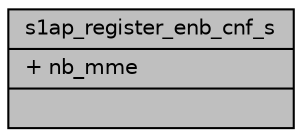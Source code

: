 digraph "s1ap_register_enb_cnf_s"
{
 // LATEX_PDF_SIZE
  edge [fontname="Helvetica",fontsize="10",labelfontname="Helvetica",labelfontsize="10"];
  node [fontname="Helvetica",fontsize="10",shape=record];
  Node1 [label="{s1ap_register_enb_cnf_s\n|+ nb_mme\l|}",height=0.2,width=0.4,color="black", fillcolor="grey75", style="filled", fontcolor="black",tooltip=" "];
}
